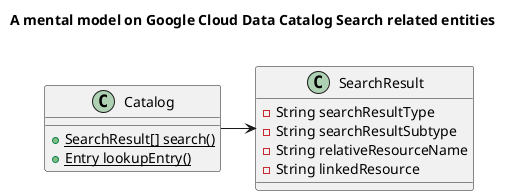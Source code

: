 @startuml

skinparam backgroundcolor transparent


title A mental model on Google Cloud Data Catalog Search related entities\n


Catalog -> SearchResult


!startsub MAINCLASSES
class Catalog {
  +{static}SearchResult[] search()
  +{static}Entry lookupEntry()
}

class SearchResult {
  -String searchResultType
  -String searchResultSubtype
  -String relativeResourceName
  -String linkedResource
}
!endsub

@enduml
